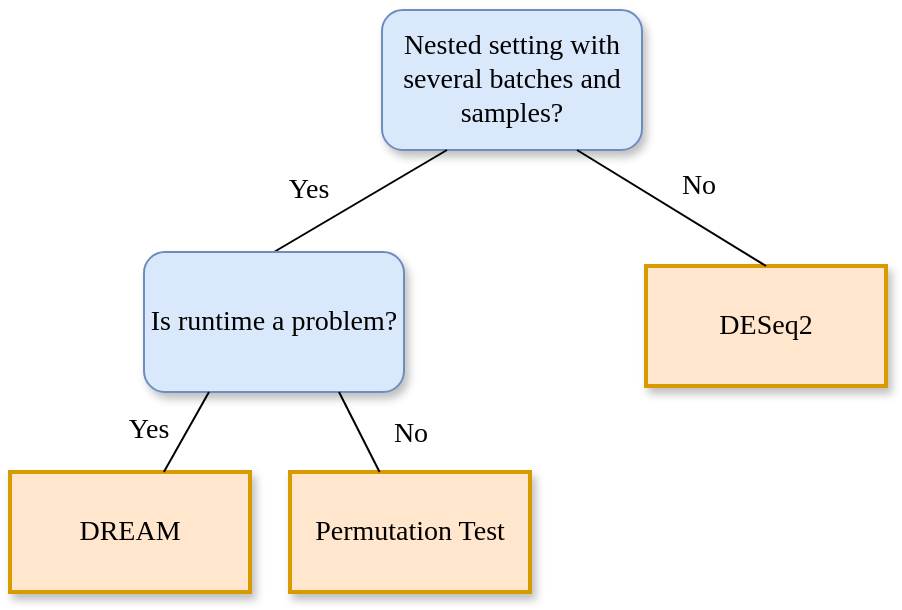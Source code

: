 <mxfile version="24.6.2" type="device">
  <diagram name="Page-1" id="10a91c8b-09ff-31b1-d368-03940ed4cc9e">
    <mxGraphModel dx="1183" dy="656" grid="1" gridSize="10" guides="1" tooltips="1" connect="1" arrows="1" fold="1" page="1" pageScale="1" pageWidth="1100" pageHeight="850" background="none" math="0" shadow="0">
      <root>
        <mxCell id="0" />
        <mxCell id="1" parent="0" />
        <mxCell id="62893188c0fa7362-1" value="&lt;font style=&quot;font-size: 14px;&quot;&gt;Nested setting with several batches and samples?&lt;/font&gt;" style="whiteSpace=wrap;html=1;rounded=1;shadow=1;labelBackgroundColor=none;strokeWidth=1;fontFamily=Verdana;fontSize=12;align=center;fillColor=#dae8fc;strokeColor=#6c8ebf;" parent="1" vertex="1">
          <mxGeometry x="600" y="39" width="130" height="70" as="geometry" />
        </mxCell>
        <mxCell id="62893188c0fa7362-3" value="&lt;span&gt;&lt;font style=&quot;font-size: 14px;&quot;&gt;DESeq2&lt;/font&gt;&lt;/span&gt;" style="whiteSpace=wrap;html=1;rounded=0;shadow=1;labelBackgroundColor=none;strokeWidth=2;fontFamily=Verdana;fontSize=12;align=center;fillColor=#ffe6cc;strokeColor=#d79b00;" parent="1" vertex="1">
          <mxGeometry x="732" y="167" width="120" height="60" as="geometry" />
        </mxCell>
        <mxCell id="62893188c0fa7362-4" value="&lt;font style=&quot;font-size: 14px;&quot;&gt;No&lt;/font&gt;" style="rounded=0;html=1;labelBackgroundColor=none;startArrow=none;startFill=0;startSize=5;endArrow=none;endFill=0;endSize=5;jettySize=auto;orthogonalLoop=1;strokeWidth=1;fontFamily=Verdana;fontSize=12;entryX=0.5;entryY=0;entryDx=0;entryDy=0;exitX=0.75;exitY=1;exitDx=0;exitDy=0;" parent="1" source="62893188c0fa7362-1" target="62893188c0fa7362-3" edge="1">
          <mxGeometry x="0.104" y="16" relative="1" as="geometry">
            <mxPoint as="offset" />
          </mxGeometry>
        </mxCell>
        <mxCell id="62893188c0fa7362-5" value="&lt;font style=&quot;font-size: 14px;&quot;&gt;Yes&lt;/font&gt;" style="rounded=0;html=1;labelBackgroundColor=none;startArrow=none;startFill=0;startSize=5;endArrow=none;endFill=0;endSize=5;jettySize=auto;orthogonalLoop=1;strokeWidth=1;fontFamily=Verdana;fontSize=12;entryX=0.5;entryY=0;entryDx=0;entryDy=0;exitX=0.25;exitY=1;exitDx=0;exitDy=0;" parent="1" source="62893188c0fa7362-1" target="62893188c0fa7362-9" edge="1">
          <mxGeometry x="0.4" y="-18" relative="1" as="geometry">
            <mxPoint as="offset" />
            <mxPoint x="532.188" y="160" as="targetPoint" />
          </mxGeometry>
        </mxCell>
        <mxCell id="62893188c0fa7362-9" value="&lt;font style=&quot;font-size: 14px;&quot;&gt;Is runtime a problem?&lt;/font&gt;" style="whiteSpace=wrap;html=1;rounded=1;shadow=1;labelBackgroundColor=none;strokeWidth=1;fontFamily=Verdana;fontSize=12;align=center;fillColor=#dae8fc;strokeColor=#6c8ebf;" parent="1" vertex="1">
          <mxGeometry x="481" y="160" width="130" height="70" as="geometry" />
        </mxCell>
        <mxCell id="sacUzgdyMTabZD76EifX-1" value="&lt;span&gt;&lt;font style=&quot;font-size: 14px;&quot;&gt;DREAM&lt;/font&gt;&lt;/span&gt;" style="whiteSpace=wrap;html=1;rounded=0;shadow=1;labelBackgroundColor=none;strokeWidth=2;fontFamily=Verdana;fontSize=12;align=center;fillColor=#ffe6cc;strokeColor=#d79b00;" parent="1" vertex="1">
          <mxGeometry x="414" y="270" width="120" height="60" as="geometry" />
        </mxCell>
        <mxCell id="sacUzgdyMTabZD76EifX-2" value="&lt;span&gt;&lt;font style=&quot;font-size: 14px;&quot;&gt;Permutation Test&lt;/font&gt;&lt;/span&gt;" style="whiteSpace=wrap;html=1;rounded=0;shadow=1;labelBackgroundColor=none;strokeWidth=2;fontFamily=Verdana;fontSize=12;align=center;fillColor=#ffe6cc;strokeColor=#d79b00;" parent="1" vertex="1">
          <mxGeometry x="554" y="270" width="120" height="60" as="geometry" />
        </mxCell>
        <mxCell id="sacUzgdyMTabZD76EifX-3" value="&lt;font style=&quot;font-size: 14px;&quot;&gt;Yes&lt;/font&gt;" style="rounded=0;html=1;labelBackgroundColor=none;startArrow=none;startFill=0;startSize=5;endArrow=none;endFill=0;endSize=5;jettySize=auto;orthogonalLoop=1;strokeWidth=1;fontFamily=Verdana;fontSize=12;exitX=0.25;exitY=1;exitDx=0;exitDy=0;" parent="1" source="62893188c0fa7362-9" target="sacUzgdyMTabZD76EifX-1" edge="1">
          <mxGeometry x="0.348" y="-17" relative="1" as="geometry">
            <mxPoint as="offset" />
            <mxPoint x="463" y="250" as="sourcePoint" />
          </mxGeometry>
        </mxCell>
        <mxCell id="sacUzgdyMTabZD76EifX-4" value="&lt;font style=&quot;font-size: 14px;&quot;&gt;No&lt;/font&gt;" style="rounded=0;html=1;labelBackgroundColor=none;startArrow=none;startFill=0;startSize=5;endArrow=none;endFill=0;endSize=5;jettySize=auto;orthogonalLoop=1;strokeWidth=1;fontFamily=Verdana;fontSize=12;exitX=0.75;exitY=1;exitDx=0;exitDy=0;" parent="1" source="62893188c0fa7362-9" target="sacUzgdyMTabZD76EifX-2" edge="1">
          <mxGeometry x="0.562" y="22" relative="1" as="geometry">
            <mxPoint as="offset" />
            <mxPoint x="503" y="250" as="sourcePoint" />
          </mxGeometry>
        </mxCell>
      </root>
    </mxGraphModel>
  </diagram>
</mxfile>
